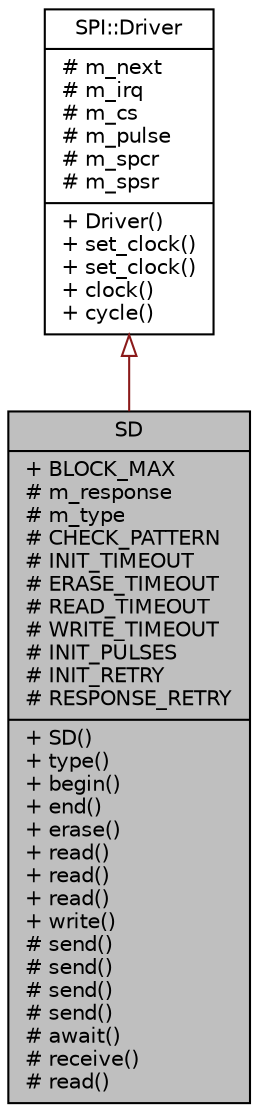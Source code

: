 digraph "SD"
{
  edge [fontname="Helvetica",fontsize="10",labelfontname="Helvetica",labelfontsize="10"];
  node [fontname="Helvetica",fontsize="10",shape=record];
  Node1 [label="{SD\n|+ BLOCK_MAX\l# m_response\l# m_type\l# CHECK_PATTERN\l# INIT_TIMEOUT\l# ERASE_TIMEOUT\l# READ_TIMEOUT\l# WRITE_TIMEOUT\l# INIT_PULSES\l# INIT_RETRY\l# RESPONSE_RETRY\l|+ SD()\l+ type()\l+ begin()\l+ end()\l+ erase()\l+ read()\l+ read()\l+ read()\l+ write()\l# send()\l# send()\l# send()\l# send()\l# await()\l# receive()\l# read()\l}",height=0.2,width=0.4,color="black", fillcolor="grey75", style="filled", fontcolor="black"];
  Node2 -> Node1 [dir="back",color="firebrick4",fontsize="10",style="solid",arrowtail="onormal",fontname="Helvetica"];
  Node2 [label="{SPI::Driver\n|# m_next\l# m_irq\l# m_cs\l# m_pulse\l# m_spcr\l# m_spsr\l|+ Driver()\l+ set_clock()\l+ set_clock()\l+ clock()\l+ cycle()\l}",height=0.2,width=0.4,color="black", fillcolor="white", style="filled",URL="$dc/dd2/classSPI_1_1Driver.html"];
}
